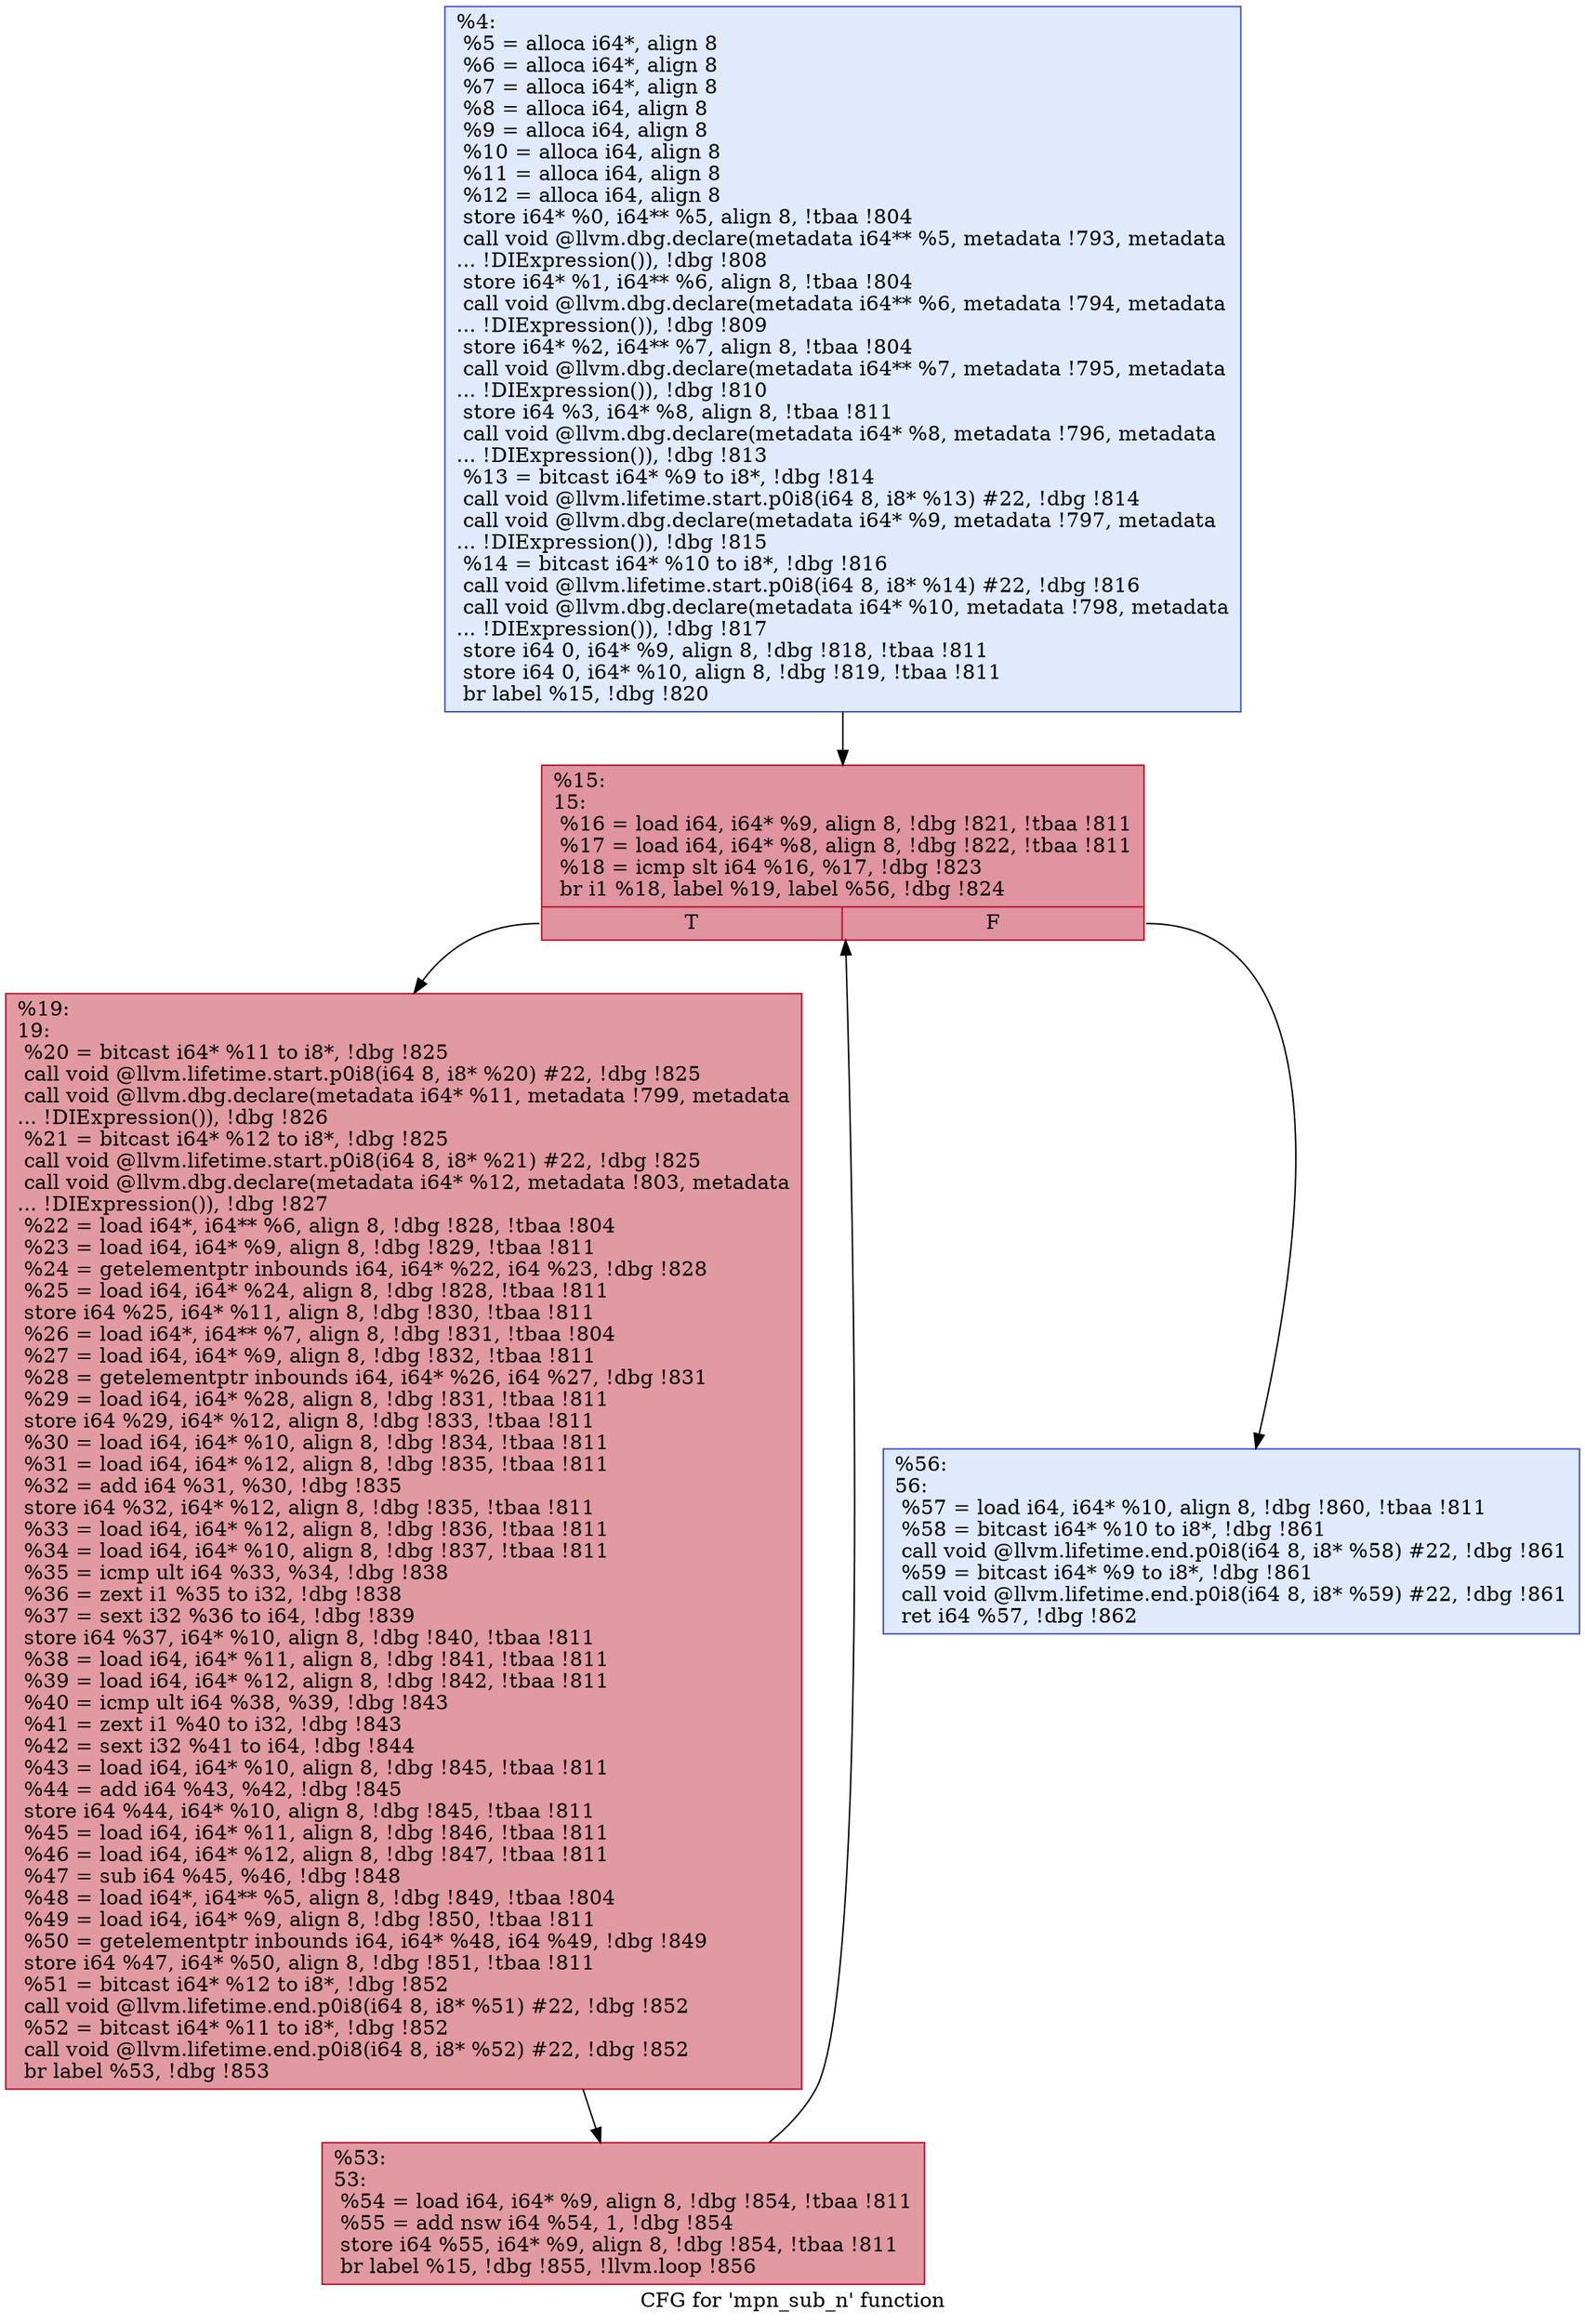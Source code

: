 digraph "CFG for 'mpn_sub_n' function" {
	label="CFG for 'mpn_sub_n' function";

	Node0x2581f20 [shape=record,color="#3d50c3ff", style=filled, fillcolor="#b9d0f970",label="{%4:\l  %5 = alloca i64*, align 8\l  %6 = alloca i64*, align 8\l  %7 = alloca i64*, align 8\l  %8 = alloca i64, align 8\l  %9 = alloca i64, align 8\l  %10 = alloca i64, align 8\l  %11 = alloca i64, align 8\l  %12 = alloca i64, align 8\l  store i64* %0, i64** %5, align 8, !tbaa !804\l  call void @llvm.dbg.declare(metadata i64** %5, metadata !793, metadata\l... !DIExpression()), !dbg !808\l  store i64* %1, i64** %6, align 8, !tbaa !804\l  call void @llvm.dbg.declare(metadata i64** %6, metadata !794, metadata\l... !DIExpression()), !dbg !809\l  store i64* %2, i64** %7, align 8, !tbaa !804\l  call void @llvm.dbg.declare(metadata i64** %7, metadata !795, metadata\l... !DIExpression()), !dbg !810\l  store i64 %3, i64* %8, align 8, !tbaa !811\l  call void @llvm.dbg.declare(metadata i64* %8, metadata !796, metadata\l... !DIExpression()), !dbg !813\l  %13 = bitcast i64* %9 to i8*, !dbg !814\l  call void @llvm.lifetime.start.p0i8(i64 8, i8* %13) #22, !dbg !814\l  call void @llvm.dbg.declare(metadata i64* %9, metadata !797, metadata\l... !DIExpression()), !dbg !815\l  %14 = bitcast i64* %10 to i8*, !dbg !816\l  call void @llvm.lifetime.start.p0i8(i64 8, i8* %14) #22, !dbg !816\l  call void @llvm.dbg.declare(metadata i64* %10, metadata !798, metadata\l... !DIExpression()), !dbg !817\l  store i64 0, i64* %9, align 8, !dbg !818, !tbaa !811\l  store i64 0, i64* %10, align 8, !dbg !819, !tbaa !811\l  br label %15, !dbg !820\l}"];
	Node0x2581f20 -> Node0x2581fa0;
	Node0x2581fa0 [shape=record,color="#b70d28ff", style=filled, fillcolor="#b70d2870",label="{%15:\l15:                                               \l  %16 = load i64, i64* %9, align 8, !dbg !821, !tbaa !811\l  %17 = load i64, i64* %8, align 8, !dbg !822, !tbaa !811\l  %18 = icmp slt i64 %16, %17, !dbg !823\l  br i1 %18, label %19, label %56, !dbg !824\l|{<s0>T|<s1>F}}"];
	Node0x2581fa0:s0 -> Node0x2581ff0;
	Node0x2581fa0:s1 -> Node0x2582090;
	Node0x2581ff0 [shape=record,color="#b70d28ff", style=filled, fillcolor="#bb1b2c70",label="{%19:\l19:                                               \l  %20 = bitcast i64* %11 to i8*, !dbg !825\l  call void @llvm.lifetime.start.p0i8(i64 8, i8* %20) #22, !dbg !825\l  call void @llvm.dbg.declare(metadata i64* %11, metadata !799, metadata\l... !DIExpression()), !dbg !826\l  %21 = bitcast i64* %12 to i8*, !dbg !825\l  call void @llvm.lifetime.start.p0i8(i64 8, i8* %21) #22, !dbg !825\l  call void @llvm.dbg.declare(metadata i64* %12, metadata !803, metadata\l... !DIExpression()), !dbg !827\l  %22 = load i64*, i64** %6, align 8, !dbg !828, !tbaa !804\l  %23 = load i64, i64* %9, align 8, !dbg !829, !tbaa !811\l  %24 = getelementptr inbounds i64, i64* %22, i64 %23, !dbg !828\l  %25 = load i64, i64* %24, align 8, !dbg !828, !tbaa !811\l  store i64 %25, i64* %11, align 8, !dbg !830, !tbaa !811\l  %26 = load i64*, i64** %7, align 8, !dbg !831, !tbaa !804\l  %27 = load i64, i64* %9, align 8, !dbg !832, !tbaa !811\l  %28 = getelementptr inbounds i64, i64* %26, i64 %27, !dbg !831\l  %29 = load i64, i64* %28, align 8, !dbg !831, !tbaa !811\l  store i64 %29, i64* %12, align 8, !dbg !833, !tbaa !811\l  %30 = load i64, i64* %10, align 8, !dbg !834, !tbaa !811\l  %31 = load i64, i64* %12, align 8, !dbg !835, !tbaa !811\l  %32 = add i64 %31, %30, !dbg !835\l  store i64 %32, i64* %12, align 8, !dbg !835, !tbaa !811\l  %33 = load i64, i64* %12, align 8, !dbg !836, !tbaa !811\l  %34 = load i64, i64* %10, align 8, !dbg !837, !tbaa !811\l  %35 = icmp ult i64 %33, %34, !dbg !838\l  %36 = zext i1 %35 to i32, !dbg !838\l  %37 = sext i32 %36 to i64, !dbg !839\l  store i64 %37, i64* %10, align 8, !dbg !840, !tbaa !811\l  %38 = load i64, i64* %11, align 8, !dbg !841, !tbaa !811\l  %39 = load i64, i64* %12, align 8, !dbg !842, !tbaa !811\l  %40 = icmp ult i64 %38, %39, !dbg !843\l  %41 = zext i1 %40 to i32, !dbg !843\l  %42 = sext i32 %41 to i64, !dbg !844\l  %43 = load i64, i64* %10, align 8, !dbg !845, !tbaa !811\l  %44 = add i64 %43, %42, !dbg !845\l  store i64 %44, i64* %10, align 8, !dbg !845, !tbaa !811\l  %45 = load i64, i64* %11, align 8, !dbg !846, !tbaa !811\l  %46 = load i64, i64* %12, align 8, !dbg !847, !tbaa !811\l  %47 = sub i64 %45, %46, !dbg !848\l  %48 = load i64*, i64** %5, align 8, !dbg !849, !tbaa !804\l  %49 = load i64, i64* %9, align 8, !dbg !850, !tbaa !811\l  %50 = getelementptr inbounds i64, i64* %48, i64 %49, !dbg !849\l  store i64 %47, i64* %50, align 8, !dbg !851, !tbaa !811\l  %51 = bitcast i64* %12 to i8*, !dbg !852\l  call void @llvm.lifetime.end.p0i8(i64 8, i8* %51) #22, !dbg !852\l  %52 = bitcast i64* %11 to i8*, !dbg !852\l  call void @llvm.lifetime.end.p0i8(i64 8, i8* %52) #22, !dbg !852\l  br label %53, !dbg !853\l}"];
	Node0x2581ff0 -> Node0x2582040;
	Node0x2582040 [shape=record,color="#b70d28ff", style=filled, fillcolor="#bb1b2c70",label="{%53:\l53:                                               \l  %54 = load i64, i64* %9, align 8, !dbg !854, !tbaa !811\l  %55 = add nsw i64 %54, 1, !dbg !854\l  store i64 %55, i64* %9, align 8, !dbg !854, !tbaa !811\l  br label %15, !dbg !855, !llvm.loop !856\l}"];
	Node0x2582040 -> Node0x2581fa0;
	Node0x2582090 [shape=record,color="#3d50c3ff", style=filled, fillcolor="#b9d0f970",label="{%56:\l56:                                               \l  %57 = load i64, i64* %10, align 8, !dbg !860, !tbaa !811\l  %58 = bitcast i64* %10 to i8*, !dbg !861\l  call void @llvm.lifetime.end.p0i8(i64 8, i8* %58) #22, !dbg !861\l  %59 = bitcast i64* %9 to i8*, !dbg !861\l  call void @llvm.lifetime.end.p0i8(i64 8, i8* %59) #22, !dbg !861\l  ret i64 %57, !dbg !862\l}"];
}
